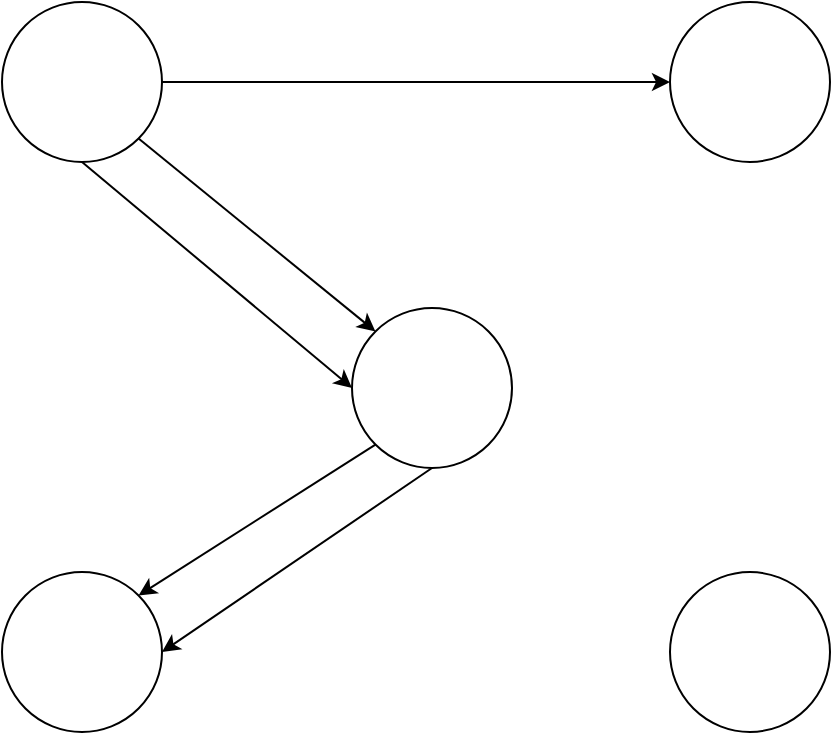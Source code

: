 <mxfile version="21.7.2" type="github">
  <diagram name="第 1 页" id="edIoZuRB3zaZxlKi64ll">
    <mxGraphModel dx="1281" dy="1096" grid="0" gridSize="10" guides="1" tooltips="1" connect="1" arrows="1" fold="1" page="1" pageScale="1" pageWidth="1600" pageHeight="1200" math="0" shadow="0">
      <root>
        <mxCell id="0" />
        <mxCell id="1" parent="0" />
        <mxCell id="qE7eTWrI3YUCDZHJkWbo-47" style="edgeStyle=orthogonalEdgeStyle;rounded=0;orthogonalLoop=1;jettySize=auto;html=1;exitX=1;exitY=0.5;exitDx=0;exitDy=0;entryX=0;entryY=0.5;entryDx=0;entryDy=0;" edge="1" parent="1" source="qE7eTWrI3YUCDZHJkWbo-42" target="qE7eTWrI3YUCDZHJkWbo-43">
          <mxGeometry relative="1" as="geometry" />
        </mxCell>
        <mxCell id="qE7eTWrI3YUCDZHJkWbo-48" style="rounded=0;orthogonalLoop=1;jettySize=auto;html=1;exitX=1;exitY=1;exitDx=0;exitDy=0;entryX=0;entryY=0;entryDx=0;entryDy=0;" edge="1" parent="1" source="qE7eTWrI3YUCDZHJkWbo-42" target="qE7eTWrI3YUCDZHJkWbo-44">
          <mxGeometry relative="1" as="geometry" />
        </mxCell>
        <mxCell id="qE7eTWrI3YUCDZHJkWbo-49" style="rounded=0;orthogonalLoop=1;jettySize=auto;html=1;exitX=0.5;exitY=1;exitDx=0;exitDy=0;entryX=0;entryY=0.5;entryDx=0;entryDy=0;" edge="1" parent="1" source="qE7eTWrI3YUCDZHJkWbo-42" target="qE7eTWrI3YUCDZHJkWbo-44">
          <mxGeometry relative="1" as="geometry" />
        </mxCell>
        <mxCell id="qE7eTWrI3YUCDZHJkWbo-42" value="" style="ellipse;whiteSpace=wrap;html=1;aspect=fixed;" vertex="1" parent="1">
          <mxGeometry x="303" y="380" width="80" height="80" as="geometry" />
        </mxCell>
        <mxCell id="qE7eTWrI3YUCDZHJkWbo-43" value="" style="ellipse;whiteSpace=wrap;html=1;aspect=fixed;" vertex="1" parent="1">
          <mxGeometry x="637" y="380" width="80" height="80" as="geometry" />
        </mxCell>
        <mxCell id="qE7eTWrI3YUCDZHJkWbo-51" style="rounded=0;orthogonalLoop=1;jettySize=auto;html=1;exitX=0.5;exitY=1;exitDx=0;exitDy=0;entryX=1;entryY=0.5;entryDx=0;entryDy=0;" edge="1" parent="1" source="qE7eTWrI3YUCDZHJkWbo-44" target="qE7eTWrI3YUCDZHJkWbo-45">
          <mxGeometry relative="1" as="geometry" />
        </mxCell>
        <mxCell id="qE7eTWrI3YUCDZHJkWbo-52" style="rounded=0;orthogonalLoop=1;jettySize=auto;html=1;exitX=0;exitY=1;exitDx=0;exitDy=0;entryX=1;entryY=0;entryDx=0;entryDy=0;" edge="1" parent="1" source="qE7eTWrI3YUCDZHJkWbo-44" target="qE7eTWrI3YUCDZHJkWbo-45">
          <mxGeometry relative="1" as="geometry" />
        </mxCell>
        <mxCell id="qE7eTWrI3YUCDZHJkWbo-44" value="" style="ellipse;whiteSpace=wrap;html=1;aspect=fixed;" vertex="1" parent="1">
          <mxGeometry x="478" y="533" width="80" height="80" as="geometry" />
        </mxCell>
        <mxCell id="qE7eTWrI3YUCDZHJkWbo-45" value="" style="ellipse;whiteSpace=wrap;html=1;aspect=fixed;" vertex="1" parent="1">
          <mxGeometry x="303" y="665" width="80" height="80" as="geometry" />
        </mxCell>
        <mxCell id="qE7eTWrI3YUCDZHJkWbo-46" value="" style="ellipse;whiteSpace=wrap;html=1;aspect=fixed;" vertex="1" parent="1">
          <mxGeometry x="637" y="665" width="80" height="80" as="geometry" />
        </mxCell>
      </root>
    </mxGraphModel>
  </diagram>
</mxfile>
